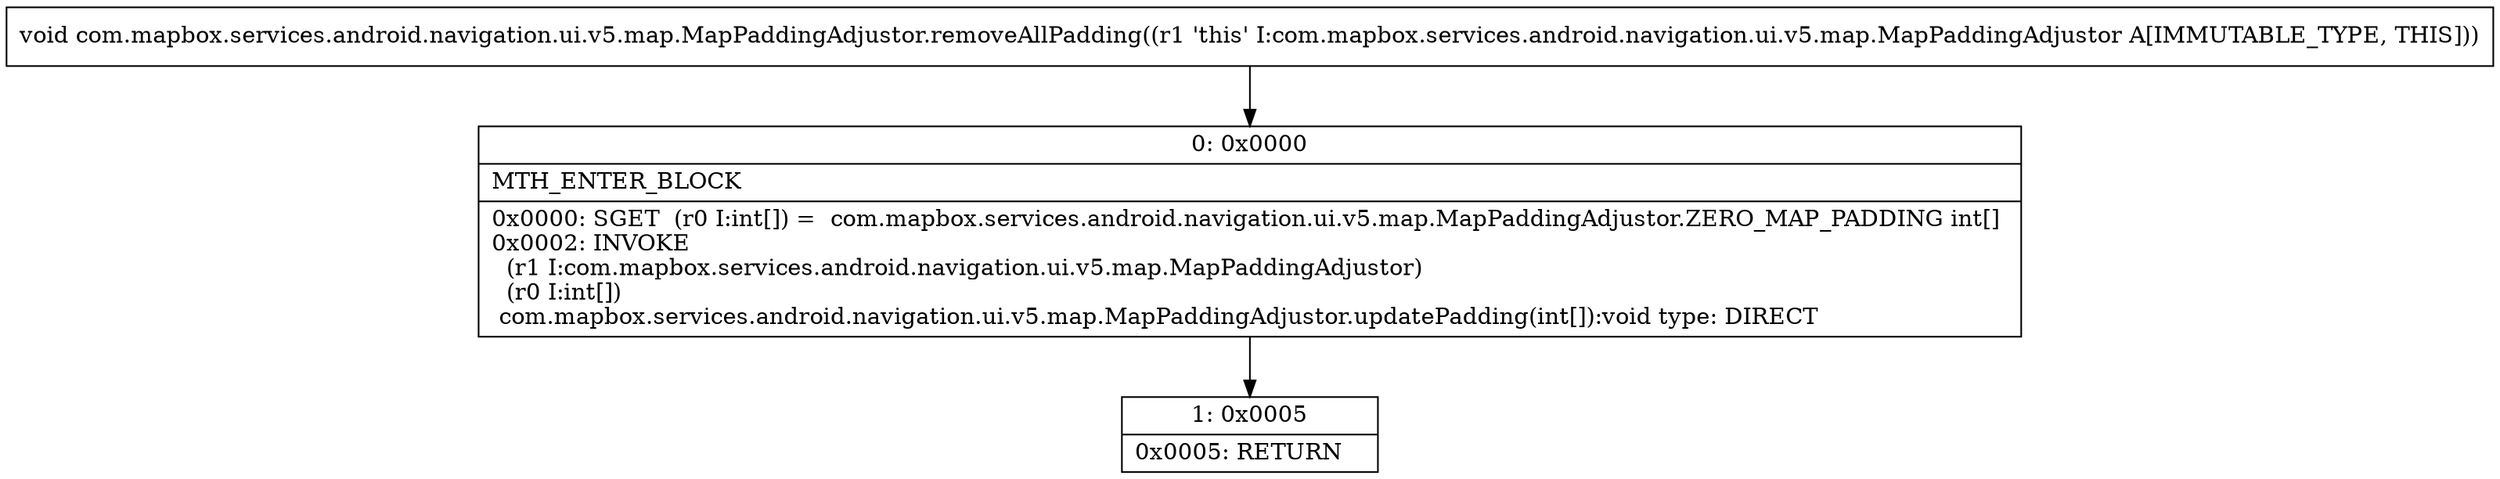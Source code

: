 digraph "CFG forcom.mapbox.services.android.navigation.ui.v5.map.MapPaddingAdjustor.removeAllPadding()V" {
Node_0 [shape=record,label="{0\:\ 0x0000|MTH_ENTER_BLOCK\l|0x0000: SGET  (r0 I:int[]) =  com.mapbox.services.android.navigation.ui.v5.map.MapPaddingAdjustor.ZERO_MAP_PADDING int[] \l0x0002: INVOKE  \l  (r1 I:com.mapbox.services.android.navigation.ui.v5.map.MapPaddingAdjustor)\l  (r0 I:int[])\l com.mapbox.services.android.navigation.ui.v5.map.MapPaddingAdjustor.updatePadding(int[]):void type: DIRECT \l}"];
Node_1 [shape=record,label="{1\:\ 0x0005|0x0005: RETURN   \l}"];
MethodNode[shape=record,label="{void com.mapbox.services.android.navigation.ui.v5.map.MapPaddingAdjustor.removeAllPadding((r1 'this' I:com.mapbox.services.android.navigation.ui.v5.map.MapPaddingAdjustor A[IMMUTABLE_TYPE, THIS])) }"];
MethodNode -> Node_0;
Node_0 -> Node_1;
}

